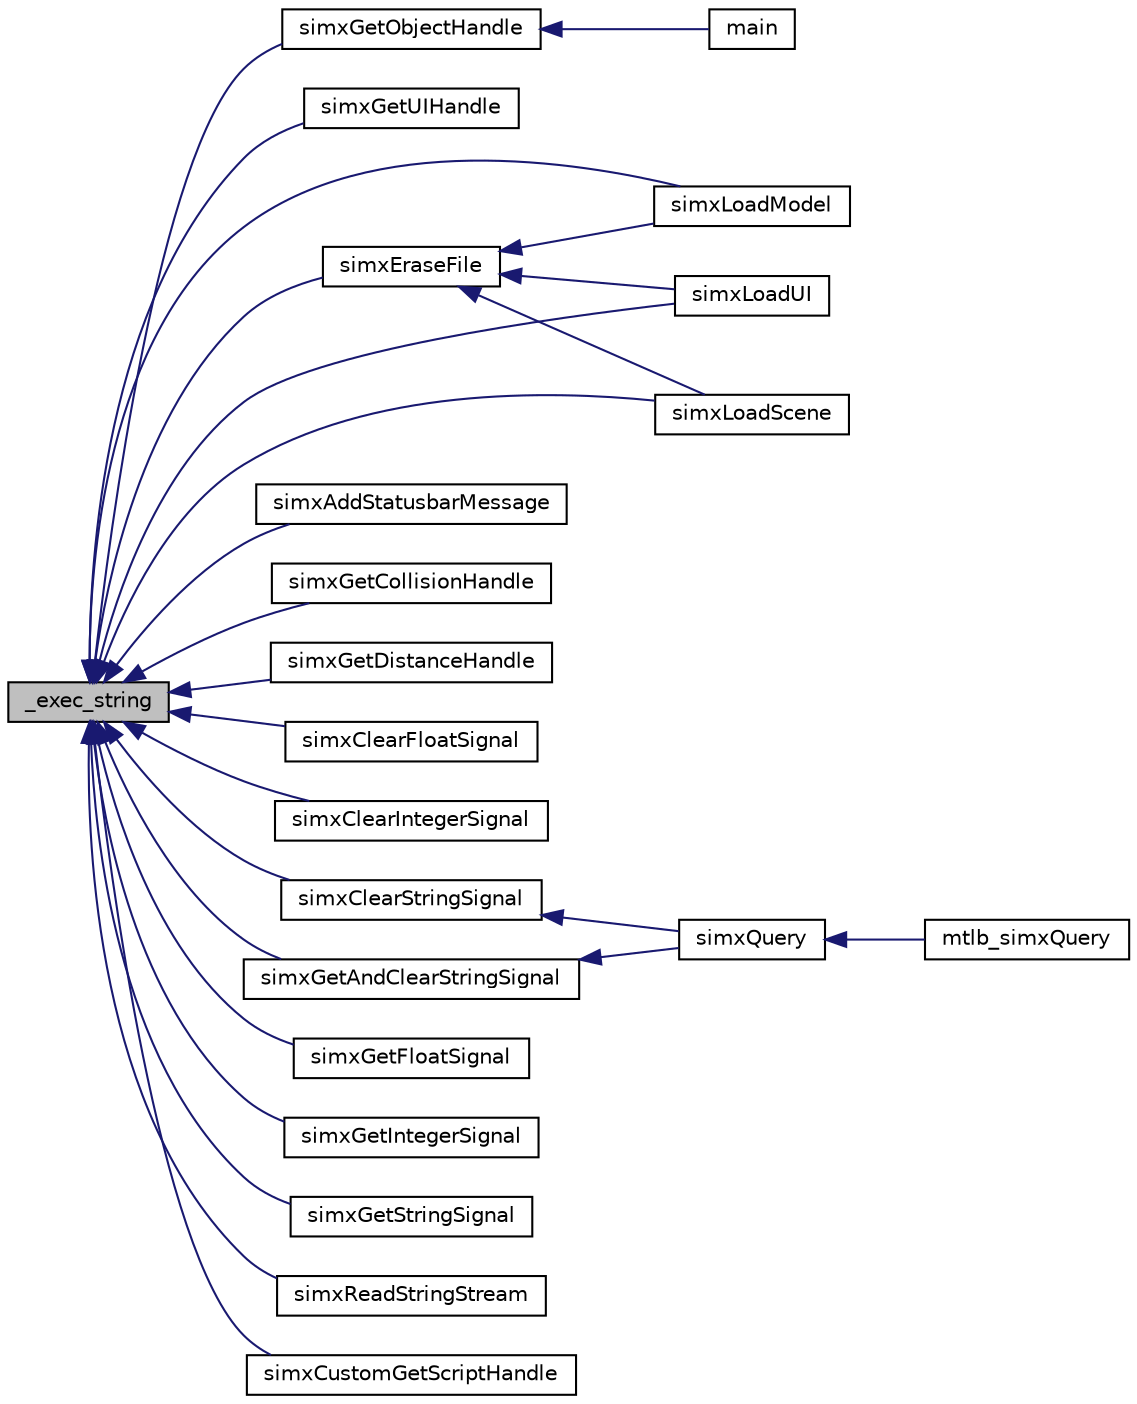 digraph "_exec_string"
{
  edge [fontname="Helvetica",fontsize="10",labelfontname="Helvetica",labelfontsize="10"];
  node [fontname="Helvetica",fontsize="10",shape=record];
  rankdir="LR";
  Node1 [label="_exec_string",height=0.2,width=0.4,color="black", fillcolor="grey75", style="filled" fontcolor="black"];
  Node1 -> Node2 [dir="back",color="midnightblue",fontsize="10",style="solid",fontname="Helvetica"];
  Node2 [label="simxGetObjectHandle",height=0.2,width=0.4,color="black", fillcolor="white", style="filled",URL="$ext_api_8h.html#ae2c3b5ea5407956d88edabd80e39bc7d"];
  Node2 -> Node3 [dir="back",color="midnightblue",fontsize="10",style="solid",fontname="Helvetica"];
  Node3 [label="main",height=0.2,width=0.4,color="black", fillcolor="white", style="filled",URL="$brazo_8cpp.html#a0ddf1224851353fc92bfbff6f499fa97"];
  Node1 -> Node4 [dir="back",color="midnightblue",fontsize="10",style="solid",fontname="Helvetica"];
  Node4 [label="simxGetUIHandle",height=0.2,width=0.4,color="black", fillcolor="white", style="filled",URL="$ext_api_8h.html#a551340152d28595e77d32d0b9a5bb7ef"];
  Node1 -> Node5 [dir="back",color="midnightblue",fontsize="10",style="solid",fontname="Helvetica"];
  Node5 [label="simxEraseFile",height=0.2,width=0.4,color="black", fillcolor="white", style="filled",URL="$ext_api_8h.html#ad55caface196cbf64f1ebdcd1954e1f9"];
  Node5 -> Node6 [dir="back",color="midnightblue",fontsize="10",style="solid",fontname="Helvetica"];
  Node6 [label="simxLoadModel",height=0.2,width=0.4,color="black", fillcolor="white", style="filled",URL="$ext_api_8h.html#aba004fe8c4230080573cf6a84609cc4c"];
  Node5 -> Node7 [dir="back",color="midnightblue",fontsize="10",style="solid",fontname="Helvetica"];
  Node7 [label="simxLoadUI",height=0.2,width=0.4,color="black", fillcolor="white", style="filled",URL="$ext_api_8h.html#a0c14eaf2751f64cb99cc09ca40f690d1"];
  Node5 -> Node8 [dir="back",color="midnightblue",fontsize="10",style="solid",fontname="Helvetica"];
  Node8 [label="simxLoadScene",height=0.2,width=0.4,color="black", fillcolor="white", style="filled",URL="$ext_api_8h.html#a334778d7372013cf32278c35cfb1e401"];
  Node1 -> Node6 [dir="back",color="midnightblue",fontsize="10",style="solid",fontname="Helvetica"];
  Node1 -> Node7 [dir="back",color="midnightblue",fontsize="10",style="solid",fontname="Helvetica"];
  Node1 -> Node8 [dir="back",color="midnightblue",fontsize="10",style="solid",fontname="Helvetica"];
  Node1 -> Node9 [dir="back",color="midnightblue",fontsize="10",style="solid",fontname="Helvetica"];
  Node9 [label="simxAddStatusbarMessage",height=0.2,width=0.4,color="black", fillcolor="white", style="filled",URL="$ext_api_8h.html#a76ab74e38042abbe5b2b0501956c39a4"];
  Node1 -> Node10 [dir="back",color="midnightblue",fontsize="10",style="solid",fontname="Helvetica"];
  Node10 [label="simxGetCollisionHandle",height=0.2,width=0.4,color="black", fillcolor="white", style="filled",URL="$ext_api_8h.html#a345bad87b5bf69f83140350561700fe0"];
  Node1 -> Node11 [dir="back",color="midnightblue",fontsize="10",style="solid",fontname="Helvetica"];
  Node11 [label="simxGetDistanceHandle",height=0.2,width=0.4,color="black", fillcolor="white", style="filled",URL="$ext_api_8h.html#a05ae1d4d63bfd9617e393ddc23261477"];
  Node1 -> Node12 [dir="back",color="midnightblue",fontsize="10",style="solid",fontname="Helvetica"];
  Node12 [label="simxClearFloatSignal",height=0.2,width=0.4,color="black", fillcolor="white", style="filled",URL="$ext_api_8h.html#a732427cc6d34284522b6ab1c313e4165"];
  Node1 -> Node13 [dir="back",color="midnightblue",fontsize="10",style="solid",fontname="Helvetica"];
  Node13 [label="simxClearIntegerSignal",height=0.2,width=0.4,color="black", fillcolor="white", style="filled",URL="$ext_api_8h.html#ae385e4a56317037e1b032f9361cf44be"];
  Node1 -> Node14 [dir="back",color="midnightblue",fontsize="10",style="solid",fontname="Helvetica"];
  Node14 [label="simxClearStringSignal",height=0.2,width=0.4,color="black", fillcolor="white", style="filled",URL="$ext_api_8h.html#a04bdbf1718e8f077f3de9e6c43153751"];
  Node14 -> Node15 [dir="back",color="midnightblue",fontsize="10",style="solid",fontname="Helvetica"];
  Node15 [label="simxQuery",height=0.2,width=0.4,color="black", fillcolor="white", style="filled",URL="$ext_api_8h.html#a433f3a57228fb5b0416746febcbceca0"];
  Node15 -> Node16 [dir="back",color="midnightblue",fontsize="10",style="solid",fontname="Helvetica"];
  Node16 [label="mtlb_simxQuery",height=0.2,width=0.4,color="black", fillcolor="white", style="filled",URL="$ext_api_8h.html#accaba236d303073e172c5f2d41e66f4e"];
  Node1 -> Node17 [dir="back",color="midnightblue",fontsize="10",style="solid",fontname="Helvetica"];
  Node17 [label="simxGetFloatSignal",height=0.2,width=0.4,color="black", fillcolor="white", style="filled",URL="$ext_api_8h.html#ab906636b88091a3eab24f30c40218050"];
  Node1 -> Node18 [dir="back",color="midnightblue",fontsize="10",style="solid",fontname="Helvetica"];
  Node18 [label="simxGetIntegerSignal",height=0.2,width=0.4,color="black", fillcolor="white", style="filled",URL="$ext_api_8h.html#aedb97e8c231fb265ed8b37bf40377d29"];
  Node1 -> Node19 [dir="back",color="midnightblue",fontsize="10",style="solid",fontname="Helvetica"];
  Node19 [label="simxGetStringSignal",height=0.2,width=0.4,color="black", fillcolor="white", style="filled",URL="$ext_api_8h.html#afb0369ac6659537bc4d51f688c71ea76"];
  Node1 -> Node20 [dir="back",color="midnightblue",fontsize="10",style="solid",fontname="Helvetica"];
  Node20 [label="simxGetAndClearStringSignal",height=0.2,width=0.4,color="black", fillcolor="white", style="filled",URL="$ext_api_8h.html#ac3f225130c93f73e6a4afed33fdd7089"];
  Node20 -> Node15 [dir="back",color="midnightblue",fontsize="10",style="solid",fontname="Helvetica"];
  Node1 -> Node21 [dir="back",color="midnightblue",fontsize="10",style="solid",fontname="Helvetica"];
  Node21 [label="simxReadStringStream",height=0.2,width=0.4,color="black", fillcolor="white", style="filled",URL="$ext_api_8h.html#ab5b5b691c129977c493d487bd8cd48c2"];
  Node1 -> Node22 [dir="back",color="midnightblue",fontsize="10",style="solid",fontname="Helvetica"];
  Node22 [label="simxCustomGetScriptHandle",height=0.2,width=0.4,color="black", fillcolor="white", style="filled",URL="$ext_api_custom_8h.html#a9c84918103557476db2b1cf5ad188af6"];
}
